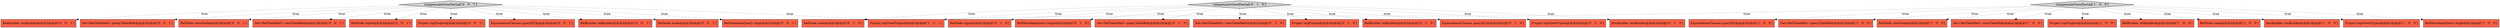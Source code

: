 digraph {
27 [style = filled, label = "Set<RelTableRef> queryTableRefs@@@2@@@['0', '0', '1']", fillcolor = tomato, shape = box image = "AAA0AAABBB3BBB"];
1 [style = filled, label = "EquivalenceClasses queryEC@@@2@@@['1', '0', '0']", fillcolor = tomato, shape = box image = "AAA0AAABBB1BBB"];
25 [style = filled, label = "RelNode viewNode@@@2@@@['0', '0', '1']", fillcolor = tomato, shape = box image = "AAA0AAABBB3BBB"];
33 [style = filled, label = "compensateViewPartial['0', '0', '1']", fillcolor = lightgray, shape = diamond image = "AAA0AAABBB3BBB"];
13 [style = filled, label = "RelNode input@@@2@@@['0', '1', '0']", fillcolor = tomato, shape = box image = "AAA0AAABBB2BBB"];
14 [style = filled, label = "compensateViewPartial['0', '1', '0']", fillcolor = lightgray, shape = diamond image = "AAA0AAABBB2BBB"];
15 [style = filled, label = "RelMetadataQuery mq@@@2@@@['0', '1', '0']", fillcolor = tomato, shape = box image = "AAA0AAABBB2BBB"];
8 [style = filled, label = "Set<RelTableRef> queryTableRefs@@@2@@@['1', '0', '0']", fillcolor = tomato, shape = box image = "AAA0AAABBB1BBB"];
18 [style = filled, label = "Set<RelTableRef> queryTableRefs@@@2@@@['0', '1', '0']", fillcolor = tomato, shape = box image = "AAA0AAABBB2BBB"];
17 [style = filled, label = "Set<RelTableRef> viewTableRefs@@@2@@@['0', '1', '0']", fillcolor = tomato, shape = box image = "AAA0AAABBB2BBB"];
5 [style = filled, label = "RelNode viewNode@@@2@@@['1', '0', '0']", fillcolor = tomato, shape = box image = "AAA0AAABBB1BBB"];
29 [style = filled, label = "Set<RelTableRef> viewTableRefs@@@2@@@['0', '0', '1']", fillcolor = tomato, shape = box image = "AAA0AAABBB3BBB"];
16 [style = filled, label = "Project topProject@@@2@@@['0', '1', '0']", fillcolor = tomato, shape = box image = "AAA0AAABBB2BBB"];
2 [style = filled, label = "Set<RelTableRef> viewTableRefs@@@2@@@['1', '0', '0']", fillcolor = tomato, shape = box image = "AAA0AAABBB1BBB"];
9 [style = filled, label = "Project topProject@@@2@@@['1', '0', '0']", fillcolor = tomato, shape = box image = "AAA0AAABBB1BBB"];
20 [style = filled, label = "RelBuilder relBuilder@@@2@@@['0', '1', '0']", fillcolor = tomato, shape = box image = "AAA0AAABBB2BBB"];
24 [style = filled, label = "RelNode input@@@2@@@['0', '0', '1']", fillcolor = tomato, shape = box image = "AAA0AAABBB3BBB"];
10 [style = filled, label = "compensateViewPartial['1', '0', '0']", fillcolor = lightgray, shape = diamond image = "AAA0AAABBB1BBB"];
28 [style = filled, label = "RexBuilder rexBuilder@@@2@@@['0', '0', '1']", fillcolor = tomato, shape = box image = "AAA0AAABBB3BBB"];
21 [style = filled, label = "EquivalenceClasses queryEC@@@2@@@['0', '1', '0']", fillcolor = tomato, shape = box image = "AAA0AAABBB2BBB"];
22 [style = filled, label = "Project topViewProject@@@2@@@['0', '1', '0']", fillcolor = tomato, shape = box image = "AAA0AAABBB2BBB"];
11 [style = filled, label = "Project topViewProject@@@2@@@['1', '1', '1']", fillcolor = tomato, shape = box image = "AAA0AAABBB1BBB"];
26 [style = filled, label = "Project topProject@@@2@@@['0', '0', '1']", fillcolor = tomato, shape = box image = "AAA0AAABBB3BBB"];
4 [style = filled, label = "RelBuilder relBuilder@@@2@@@['1', '0', '0']", fillcolor = tomato, shape = box image = "AAA0AAABBB1BBB"];
12 [style = filled, label = "RexBuilder rexBuilder@@@2@@@['0', '1', '0']", fillcolor = tomato, shape = box image = "AAA0AAABBB2BBB"];
19 [style = filled, label = "RelNode node@@@2@@@['0', '1', '0']", fillcolor = tomato, shape = box image = "AAA0AAABBB2BBB"];
0 [style = filled, label = "RelNode node@@@2@@@['1', '0', '0']", fillcolor = tomato, shape = box image = "AAA0AAABBB1BBB"];
31 [style = filled, label = "EquivalenceClasses queryEC@@@2@@@['0', '0', '1']", fillcolor = tomato, shape = box image = "AAA0AAABBB3BBB"];
6 [style = filled, label = "RexBuilder rexBuilder@@@2@@@['1', '0', '0']", fillcolor = tomato, shape = box image = "AAA0AAABBB1BBB"];
7 [style = filled, label = "Project topViewProject@@@2@@@['1', '0', '0']", fillcolor = tomato, shape = box image = "AAA0AAABBB1BBB"];
30 [style = filled, label = "RelBuilder relBuilder@@@2@@@['0', '0', '1']", fillcolor = tomato, shape = box image = "AAA0AAABBB3BBB"];
3 [style = filled, label = "RelMetadataQuery mq@@@2@@@['1', '0', '0']", fillcolor = tomato, shape = box image = "AAA0AAABBB1BBB"];
23 [style = filled, label = "RelNode node@@@2@@@['0', '0', '1']", fillcolor = tomato, shape = box image = "AAA0AAABBB3BBB"];
32 [style = filled, label = "RelMetadataQuery mq@@@2@@@['0', '0', '1']", fillcolor = tomato, shape = box image = "AAA0AAABBB3BBB"];
10->2 [style = dotted, label="true"];
10->1 [style = dotted, label="true"];
10->3 [style = dotted, label="true"];
14->18 [style = dotted, label="true"];
33->32 [style = dotted, label="true"];
33->27 [style = dotted, label="true"];
33->24 [style = dotted, label="true"];
14->16 [style = dotted, label="true"];
10->0 [style = dotted, label="true"];
10->7 [style = dotted, label="true"];
33->11 [style = dotted, label="true"];
14->12 [style = dotted, label="true"];
33->31 [style = dotted, label="true"];
33->30 [style = dotted, label="true"];
14->21 [style = dotted, label="true"];
14->13 [style = dotted, label="true"];
14->15 [style = dotted, label="true"];
33->25 [style = dotted, label="true"];
10->4 [style = dotted, label="true"];
10->8 [style = dotted, label="true"];
33->29 [style = dotted, label="true"];
14->19 [style = dotted, label="true"];
14->20 [style = dotted, label="true"];
33->26 [style = dotted, label="true"];
10->6 [style = dotted, label="true"];
14->22 [style = dotted, label="true"];
33->28 [style = dotted, label="true"];
14->11 [style = dotted, label="true"];
10->11 [style = dotted, label="true"];
10->9 [style = dotted, label="true"];
33->23 [style = dotted, label="true"];
10->5 [style = dotted, label="true"];
14->17 [style = dotted, label="true"];
}
